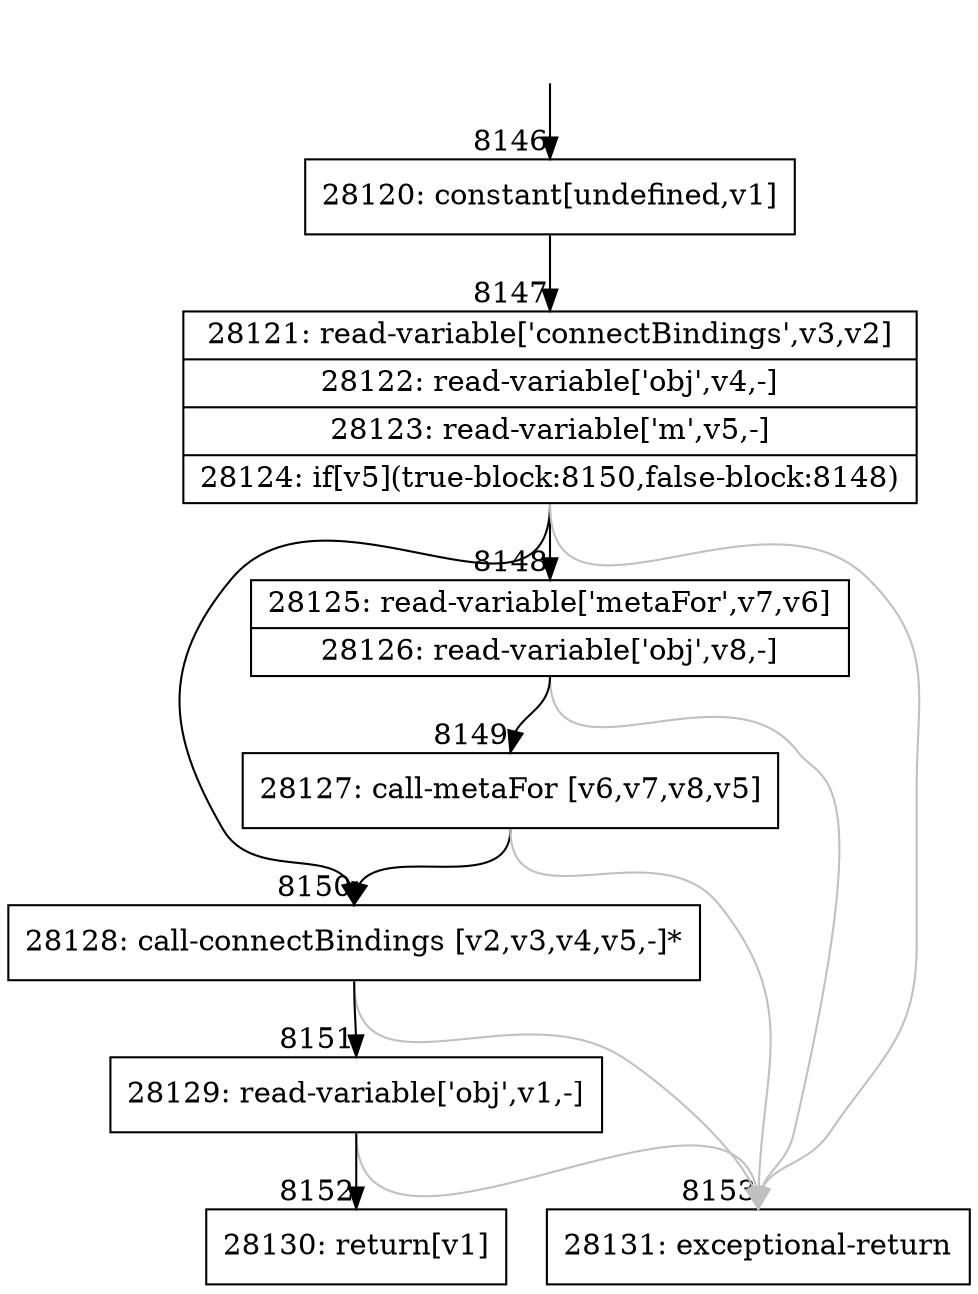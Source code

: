 digraph {
rankdir="TD"
BB_entry683[shape=none,label=""];
BB_entry683 -> BB8146 [tailport=s, headport=n, headlabel="    8146"]
BB8146 [shape=record label="{28120: constant[undefined,v1]}" ] 
BB8146 -> BB8147 [tailport=s, headport=n, headlabel="      8147"]
BB8147 [shape=record label="{28121: read-variable['connectBindings',v3,v2]|28122: read-variable['obj',v4,-]|28123: read-variable['m',v5,-]|28124: if[v5](true-block:8150,false-block:8148)}" ] 
BB8147 -> BB8150 [tailport=s, headport=n, headlabel="      8150"]
BB8147 -> BB8148 [tailport=s, headport=n, headlabel="      8148"]
BB8147 -> BB8153 [tailport=s, headport=n, color=gray, headlabel="      8153"]
BB8148 [shape=record label="{28125: read-variable['metaFor',v7,v6]|28126: read-variable['obj',v8,-]}" ] 
BB8148 -> BB8149 [tailport=s, headport=n, headlabel="      8149"]
BB8148 -> BB8153 [tailport=s, headport=n, color=gray]
BB8149 [shape=record label="{28127: call-metaFor [v6,v7,v8,v5]}" ] 
BB8149 -> BB8150 [tailport=s, headport=n]
BB8149 -> BB8153 [tailport=s, headport=n, color=gray]
BB8150 [shape=record label="{28128: call-connectBindings [v2,v3,v4,v5,-]*}" ] 
BB8150 -> BB8151 [tailport=s, headport=n, headlabel="      8151"]
BB8150 -> BB8153 [tailport=s, headport=n, color=gray]
BB8151 [shape=record label="{28129: read-variable['obj',v1,-]}" ] 
BB8151 -> BB8152 [tailport=s, headport=n, headlabel="      8152"]
BB8151 -> BB8153 [tailport=s, headport=n, color=gray]
BB8152 [shape=record label="{28130: return[v1]}" ] 
BB8153 [shape=record label="{28131: exceptional-return}" ] 
//#$~ 14788
}
